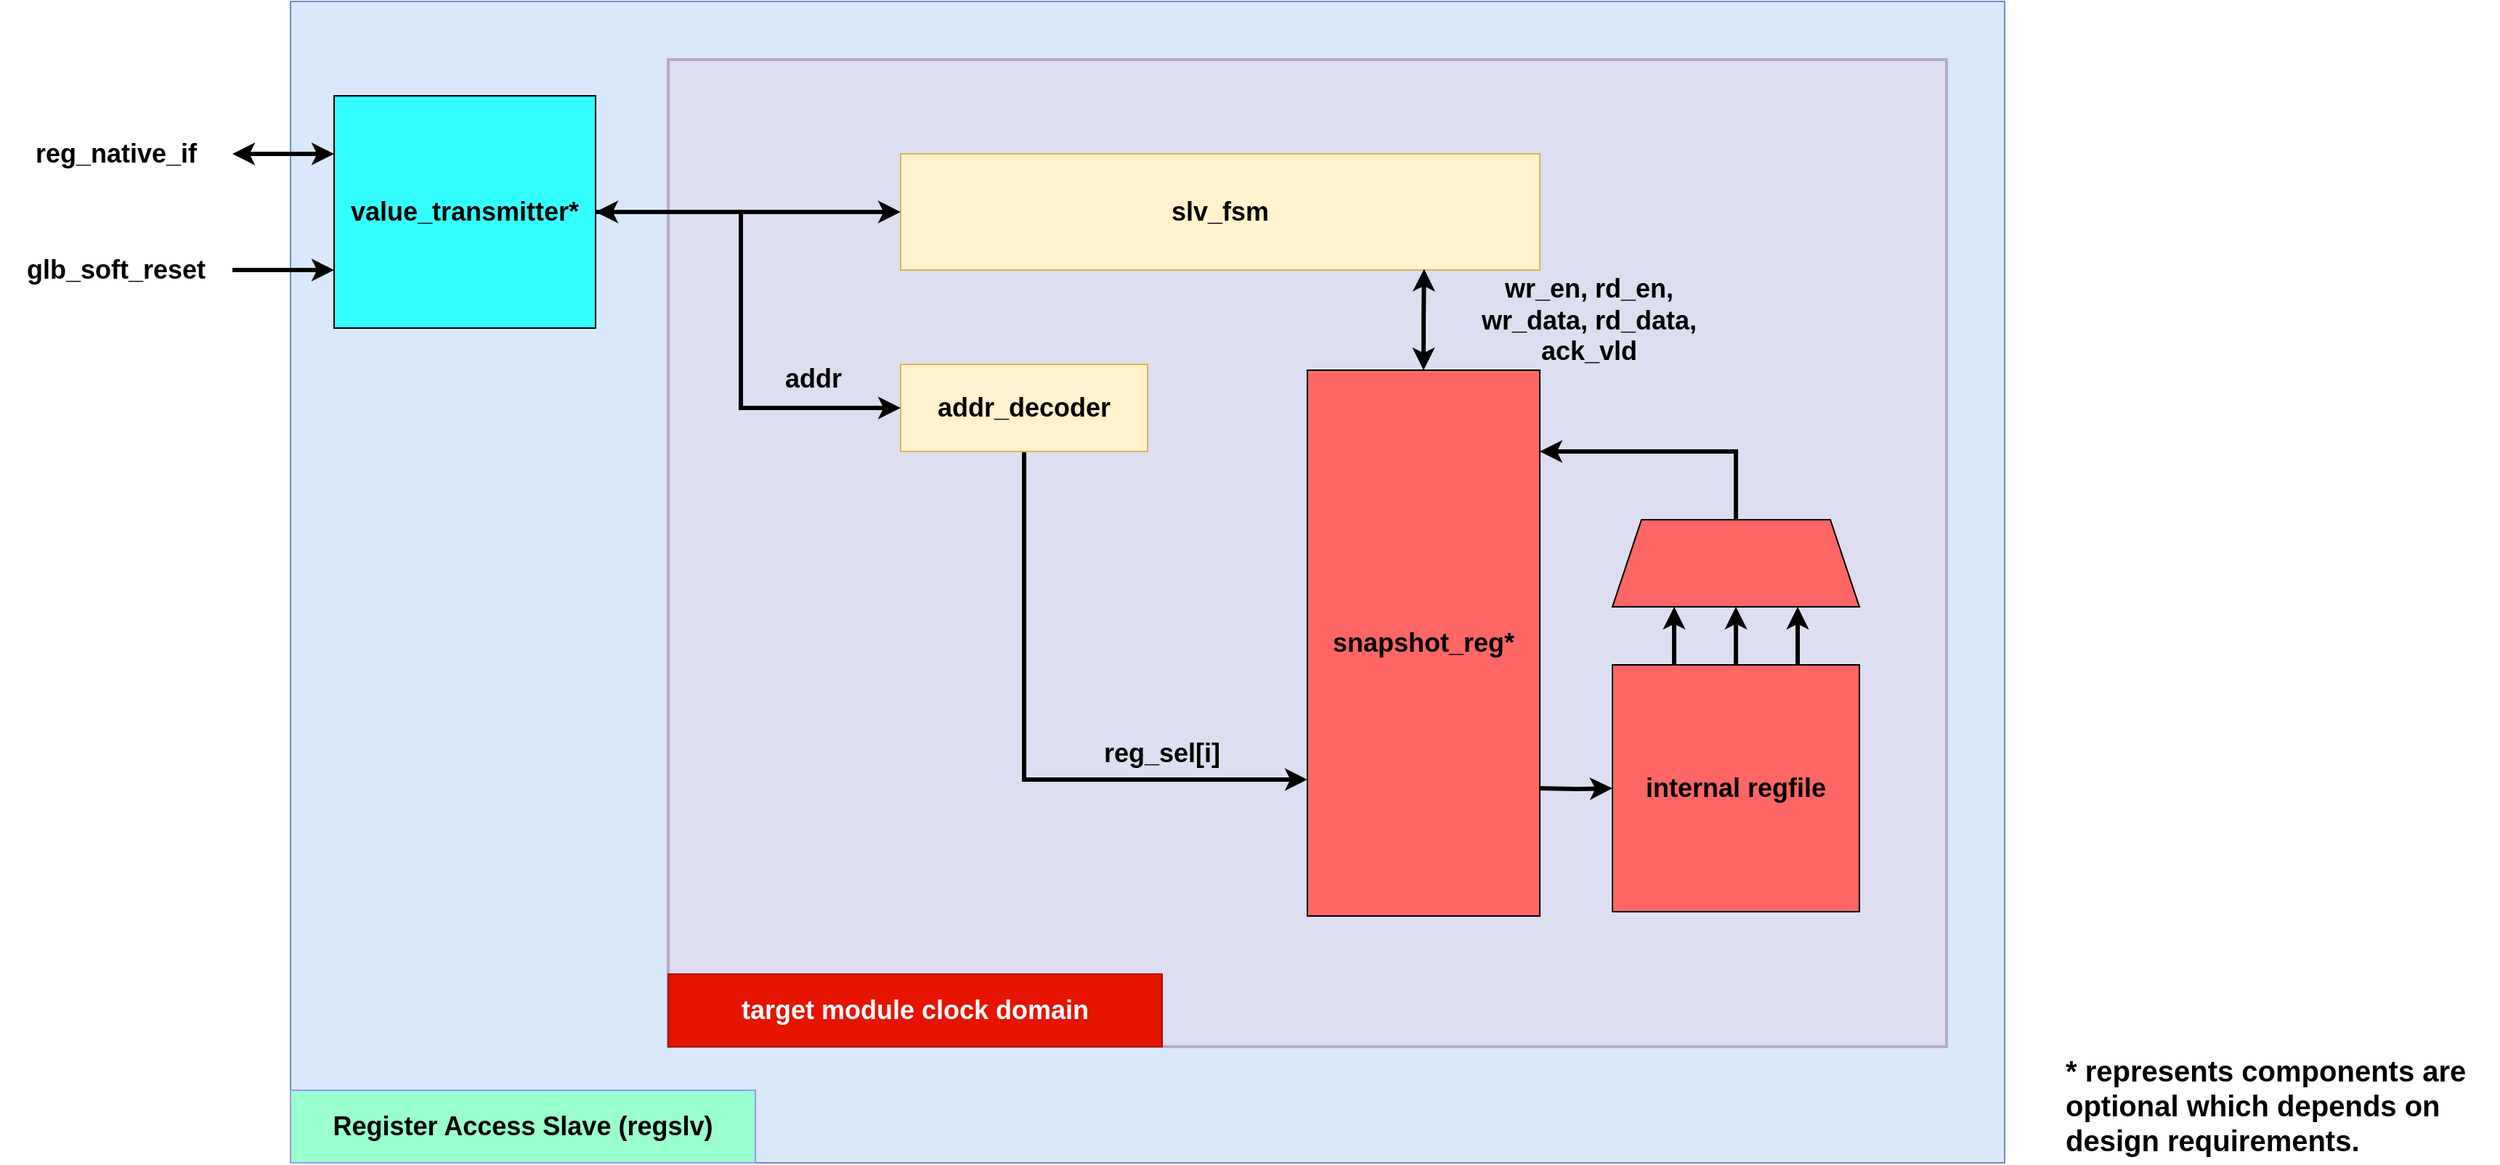 <mxfile>
    <diagram id="2k0niPkLQAnHQQOvK0RH" name="第 1 页">
        <mxGraphModel dx="1126" dy="667" grid="1" gridSize="10" guides="1" tooltips="1" connect="1" arrows="1" fold="1" page="1" pageScale="1" pageWidth="2336" pageHeight="1654" math="0" shadow="0">
            <root>
                <mxCell id="0"/>
                <mxCell id="1" parent="0"/>
                <mxCell id="308" value="" style="rounded=0;whiteSpace=wrap;html=1;strokeColor=#6c8ebf;fillColor=#dae8fc;fontSize=18;" parent="1" vertex="1">
                    <mxGeometry x="380" y="200" width="1180" height="800" as="geometry"/>
                </mxCell>
                <mxCell id="250" value="" style="rounded=0;whiteSpace=wrap;html=1;fillColor=#e1d5e7;strokeColor=#9673a6;strokeWidth=2;opacity=50;fontSize=18;" parent="1" vertex="1">
                    <mxGeometry x="640" y="240" width="880" height="680" as="geometry"/>
                </mxCell>
                <mxCell id="52" value="slv_fsm" style="rounded=0;whiteSpace=wrap;html=1;fontStyle=1;fillColor=#fff2cc;fontSize=18;strokeColor=#d6b656;" parent="1" vertex="1">
                    <mxGeometry x="800" y="305" width="440" height="80" as="geometry"/>
                </mxCell>
                <mxCell id="306" style="edgeStyle=orthogonalEdgeStyle;rounded=0;html=1;exitX=0.5;exitY=1;exitDx=0;exitDy=0;entryX=0;entryY=0.75;entryDx=0;entryDy=0;startArrow=none;startFill=0;strokeWidth=3;fontSize=18;" parent="1" source="119" target="157" edge="1">
                    <mxGeometry relative="1" as="geometry"/>
                </mxCell>
                <mxCell id="119" value="addr_decoder" style="rounded=0;whiteSpace=wrap;html=1;fontStyle=1;fillColor=#fff2cc;fontSize=18;strokeColor=#d6b656;" parent="1" vertex="1">
                    <mxGeometry x="800" y="450" width="170" height="60" as="geometry"/>
                </mxCell>
                <mxCell id="257" value="Register Access Slave (regslv)" style="text;html=1;strokeColor=#9999FF;fillColor=#99FFCC;align=center;verticalAlign=middle;whiteSpace=wrap;rounded=0;fontSize=18;fontStyle=1;strokeWidth=1;" parent="1" vertex="1">
                    <mxGeometry x="380" y="950" width="320" height="50" as="geometry"/>
                </mxCell>
                <mxCell id="31" style="edgeStyle=orthogonalEdgeStyle;html=1;exitX=0.5;exitY=0;exitDx=0;exitDy=0;strokeWidth=3;rounded=0;fontSize=18;entryX=0.5;entryY=1;entryDx=0;entryDy=0;" parent="1" source="5" target="102" edge="1">
                    <mxGeometry relative="1" as="geometry">
                        <mxPoint x="1325" y="611.5" as="targetPoint"/>
                    </mxGeometry>
                </mxCell>
                <mxCell id="299" style="edgeStyle=orthogonalEdgeStyle;rounded=0;html=1;exitX=0.5;exitY=0;exitDx=0;exitDy=0;entryX=1;entryY=0.149;entryDx=0;entryDy=0;entryPerimeter=0;startArrow=none;startFill=0;strokeWidth=3;fontSize=18;" parent="1" source="102" target="157" edge="1">
                    <mxGeometry relative="1" as="geometry">
                        <Array as="points">
                            <mxPoint x="1375" y="510"/>
                        </Array>
                    </mxGeometry>
                </mxCell>
                <mxCell id="102" value="" style="shape=trapezoid;perimeter=trapezoidPerimeter;whiteSpace=wrap;html=1;fixedSize=1;fontSize=18;fillColor=#FF6666;" parent="1" vertex="1">
                    <mxGeometry x="1290" y="557" width="170" height="60" as="geometry"/>
                </mxCell>
                <mxCell id="154" value="&lt;b style=&quot;font-size: 18px;&quot;&gt;reg_sel[i]&lt;/b&gt;" style="text;html=1;strokeColor=none;fillColor=none;align=center;verticalAlign=middle;whiteSpace=wrap;rounded=0;fontSize=18;" parent="1" vertex="1">
                    <mxGeometry x="930" y="700" width="100" height="36" as="geometry"/>
                </mxCell>
                <mxCell id="287" style="edgeStyle=orthogonalEdgeStyle;rounded=0;html=1;exitX=0.25;exitY=0;exitDx=0;exitDy=0;entryX=0.25;entryY=1;entryDx=0;entryDy=0;startArrow=none;startFill=0;strokeWidth=3;fontSize=18;" parent="1" source="5" target="102" edge="1">
                    <mxGeometry relative="1" as="geometry"/>
                </mxCell>
                <mxCell id="288" style="edgeStyle=orthogonalEdgeStyle;rounded=0;html=1;exitX=0.75;exitY=0;exitDx=0;exitDy=0;entryX=0.75;entryY=1;entryDx=0;entryDy=0;startArrow=none;startFill=0;strokeWidth=3;fontSize=18;" parent="1" source="5" target="102" edge="1">
                    <mxGeometry relative="1" as="geometry"/>
                </mxCell>
                <mxCell id="5" value="internal regfile" style="whiteSpace=wrap;html=1;aspect=fixed;fillColor=#FF6666;fontStyle=1;fontColor=#000000;fontSize=18;" parent="1" vertex="1">
                    <mxGeometry x="1290" y="657" width="170" height="170" as="geometry"/>
                </mxCell>
                <mxCell id="301" style="edgeStyle=orthogonalEdgeStyle;rounded=0;html=1;entryX=0;entryY=0.5;entryDx=0;entryDy=0;startArrow=none;startFill=0;strokeWidth=3;fontSize=18;" parent="1" target="5" edge="1">
                    <mxGeometry relative="1" as="geometry">
                        <mxPoint x="1240" y="742" as="sourcePoint"/>
                    </mxGeometry>
                </mxCell>
                <mxCell id="312" style="edgeStyle=orthogonalEdgeStyle;rounded=0;html=1;exitX=0.5;exitY=0;exitDx=0;exitDy=0;entryX=0.819;entryY=0.99;entryDx=0;entryDy=0;entryPerimeter=0;startArrow=classic;startFill=1;strokeWidth=3;fontSize=18;" parent="1" source="157" target="52" edge="1">
                    <mxGeometry relative="1" as="geometry"/>
                </mxCell>
                <mxCell id="157" value="&lt;b style=&quot;font-size: 18px;&quot;&gt;snapshot_reg*&lt;/b&gt;" style="rounded=0;whiteSpace=wrap;html=1;fontSize=18;fontColor=#000000;fillColor=#FF6666;" parent="1" vertex="1">
                    <mxGeometry x="1080" y="454" width="160" height="376" as="geometry"/>
                </mxCell>
                <mxCell id="252" value="&lt;b style=&quot;font-size: 18px;&quot;&gt;target module clock domain&lt;/b&gt;" style="rounded=0;whiteSpace=wrap;html=1;fillColor=#e51400;fontSize=18;strokeColor=#B20000;fontColor=#ffffff;" parent="1" vertex="1">
                    <mxGeometry x="640" y="870" width="340" height="50" as="geometry"/>
                </mxCell>
                <mxCell id="283" style="edgeStyle=orthogonalEdgeStyle;rounded=0;html=1;exitX=1;exitY=0.5;exitDx=0;exitDy=0;entryX=0;entryY=0.5;entryDx=0;entryDy=0;strokeWidth=3;startArrow=classic;startFill=1;fontSize=18;" parent="1" source="273" target="52" edge="1">
                    <mxGeometry relative="1" as="geometry"/>
                </mxCell>
                <mxCell id="284" style="edgeStyle=orthogonalEdgeStyle;rounded=0;html=1;entryX=0;entryY=0.5;entryDx=0;entryDy=0;strokeWidth=3;fontSize=18;" parent="1" source="273" target="119" edge="1">
                    <mxGeometry relative="1" as="geometry">
                        <Array as="points">
                            <mxPoint x="690" y="345"/>
                            <mxPoint x="690" y="480"/>
                        </Array>
                    </mxGeometry>
                </mxCell>
                <mxCell id="273" value="&lt;b style=&quot;font-size: 18px&quot;&gt;value_transmitter*&lt;/b&gt;" style="rounded=0;whiteSpace=wrap;html=1;fontColor=#000000;fillColor=#33FFFF;fontSize=18;" parent="1" vertex="1">
                    <mxGeometry x="410" y="265" width="180" height="160" as="geometry"/>
                </mxCell>
                <mxCell id="282" style="edgeStyle=orthogonalEdgeStyle;rounded=0;html=1;exitX=1;exitY=0.5;exitDx=0;exitDy=0;entryX=0;entryY=0.25;entryDx=0;entryDy=0;strokeWidth=3;startArrow=classic;startFill=1;fontSize=18;" parent="1" source="275" target="273" edge="1">
                    <mxGeometry relative="1" as="geometry"/>
                </mxCell>
                <mxCell id="275" value="&lt;b style=&quot;font-size: 18px;&quot;&gt;reg_native_if&lt;/b&gt;&lt;b style=&quot;font-size: 18px;&quot;&gt;&lt;br style=&quot;font-size: 18px;&quot;&gt;&lt;/b&gt;" style="text;html=1;strokeColor=none;fillColor=none;align=center;verticalAlign=middle;whiteSpace=wrap;rounded=0;fontSize=18;fontColor=#000000;" parent="1" vertex="1">
                    <mxGeometry x="180" y="290" width="160" height="30" as="geometry"/>
                </mxCell>
                <mxCell id="285" value="&lt;b style=&quot;font-size: 18px;&quot;&gt;addr&lt;/b&gt;" style="text;html=1;strokeColor=none;fillColor=none;align=center;verticalAlign=middle;whiteSpace=wrap;rounded=0;fontSize=18;" parent="1" vertex="1">
                    <mxGeometry x="690" y="440" width="100" height="40" as="geometry"/>
                </mxCell>
                <mxCell id="311" value="&lt;b style=&quot;font-size: 18px;&quot;&gt;wr_en, rd_en,&lt;br style=&quot;font-size: 18px;&quot;&gt;wr_data, rd_data, ack_vld&lt;br style=&quot;font-size: 18px;&quot;&gt;&lt;/b&gt;" style="text;html=1;strokeColor=none;fillColor=none;align=center;verticalAlign=middle;whiteSpace=wrap;rounded=0;fontSize=18;" parent="1" vertex="1">
                    <mxGeometry x="1168" y="390" width="212" height="60" as="geometry"/>
                </mxCell>
                <mxCell id="313" value="&lt;b style=&quot;font-size: 20px&quot;&gt;* represents components are optional which depends on design requirements.&lt;/b&gt;" style="text;html=1;strokeColor=none;fillColor=none;align=left;verticalAlign=middle;whiteSpace=wrap;rounded=0;fontSize=20;fontColor=#000000;" parent="1" vertex="1">
                    <mxGeometry x="1600" y="920" width="300" height="80" as="geometry"/>
                </mxCell>
                <mxCell id="316" style="edgeStyle=orthogonalEdgeStyle;rounded=0;html=1;exitX=1;exitY=0.5;exitDx=0;exitDy=0;entryX=0;entryY=0.75;entryDx=0;entryDy=0;strokeWidth=3;" edge="1" parent="1" source="314" target="273">
                    <mxGeometry relative="1" as="geometry"/>
                </mxCell>
                <mxCell id="314" value="&lt;b style=&quot;font-size: 18px&quot;&gt;glb_soft_reset&lt;br style=&quot;font-size: 18px&quot;&gt;&lt;/b&gt;" style="text;html=1;strokeColor=none;fillColor=none;align=center;verticalAlign=middle;whiteSpace=wrap;rounded=0;fontSize=18;fontColor=#000000;" vertex="1" parent="1">
                    <mxGeometry x="180" y="370" width="160" height="30" as="geometry"/>
                </mxCell>
            </root>
        </mxGraphModel>
    </diagram>
</mxfile>